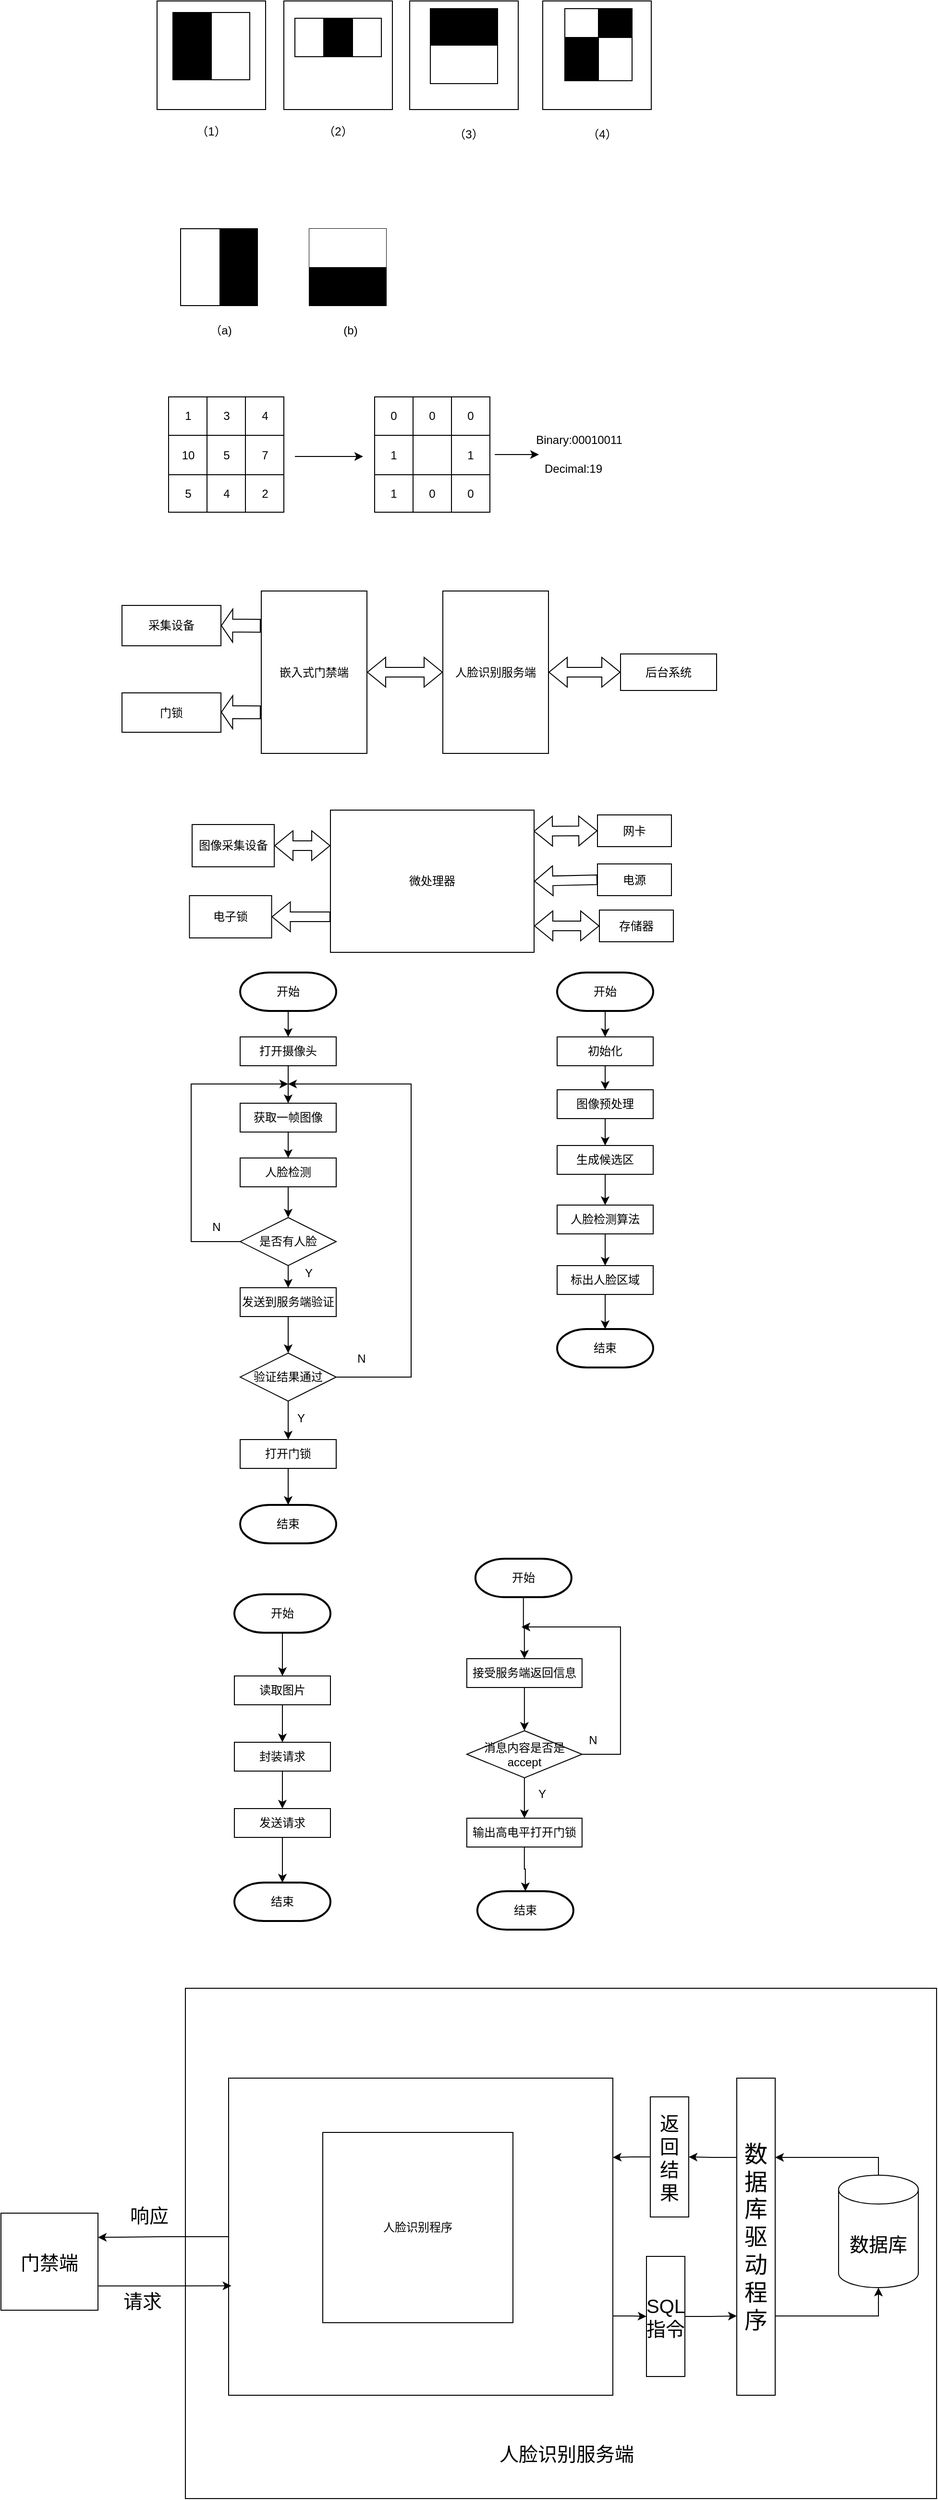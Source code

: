 <mxfile version="18.0.3" type="github">
  <diagram id="mbmgw8_IbOcYM1JjEXLK" name="Page-1">
    <mxGraphModel dx="1688" dy="443" grid="0" gridSize="10" guides="1" tooltips="1" connect="1" arrows="1" fold="1" page="1" pageScale="1" pageWidth="827" pageHeight="1169" math="0" shadow="0">
      <root>
        <mxCell id="0" />
        <mxCell id="1" parent="0" />
        <mxCell id="ckE-VLD8MsQVHEtq1udV-94" value="" style="whiteSpace=wrap;html=1;" vertex="1" parent="1">
          <mxGeometry x="81" y="2099" width="782" height="531" as="geometry" />
        </mxCell>
        <mxCell id="U6Z3fDWPKc3-cZ_HL3Em-23" value="" style="whiteSpace=wrap;html=1;aspect=fixed;fillColor=#FFFFFF;" parent="1" vertex="1">
          <mxGeometry x="314.5" y="31" width="113" height="113" as="geometry" />
        </mxCell>
        <mxCell id="U6Z3fDWPKc3-cZ_HL3Em-22" value="" style="whiteSpace=wrap;html=1;aspect=fixed;fillColor=#FFFFFF;" parent="1" vertex="1">
          <mxGeometry x="183.5" y="31" width="113" height="113" as="geometry" />
        </mxCell>
        <mxCell id="U6Z3fDWPKc3-cZ_HL3Em-21" value="" style="whiteSpace=wrap;html=1;aspect=fixed;fillColor=#FFFFFF;" parent="1" vertex="1">
          <mxGeometry x="51.5" y="31" width="113" height="113" as="geometry" />
        </mxCell>
        <mxCell id="U6Z3fDWPKc3-cZ_HL3Em-5" value="" style="verticalLabelPosition=bottom;verticalAlign=top;html=1;shape=mxgraph.basic.rect;fillColor2=none;strokeWidth=1;size=20;indent=5;" parent="1" vertex="1">
          <mxGeometry x="195" y="49" width="90" height="40" as="geometry" />
        </mxCell>
        <mxCell id="U6Z3fDWPKc3-cZ_HL3Em-6" value="" style="shape=partialRectangle;whiteSpace=wrap;html=1;top=0;bottom=0;fillColor=#000000;" parent="1" vertex="1">
          <mxGeometry x="225" y="49" width="30" height="40" as="geometry" />
        </mxCell>
        <mxCell id="U6Z3fDWPKc3-cZ_HL3Em-7" value="&lt;font style=&quot;vertical-align: inherit;&quot;&gt;&lt;font style=&quot;vertical-align: inherit;&quot;&gt;（1）&lt;/font&gt;&lt;/font&gt;" style="text;html=1;strokeColor=none;fillColor=none;align=center;verticalAlign=middle;whiteSpace=wrap;rounded=0;" parent="1" vertex="1">
          <mxGeometry x="78" y="152" width="60" height="30" as="geometry" />
        </mxCell>
        <mxCell id="U6Z3fDWPKc3-cZ_HL3Em-13" value="&lt;font style=&quot;vertical-align: inherit;&quot;&gt;&lt;font style=&quot;vertical-align: inherit;&quot;&gt;（2）&lt;/font&gt;&lt;/font&gt;" style="text;html=1;strokeColor=none;fillColor=none;align=center;verticalAlign=middle;whiteSpace=wrap;rounded=0;" parent="1" vertex="1">
          <mxGeometry x="210" y="152" width="60" height="30" as="geometry" />
        </mxCell>
        <mxCell id="U6Z3fDWPKc3-cZ_HL3Em-14" value="" style="verticalLabelPosition=bottom;verticalAlign=top;html=1;shape=mxgraph.basic.rect;fillColor2=none;strokeWidth=1;size=20;indent=5;fillColor=#000000;" parent="1" vertex="1">
          <mxGeometry x="68" y="43" width="40" height="70" as="geometry" />
        </mxCell>
        <mxCell id="U6Z3fDWPKc3-cZ_HL3Em-17" value="" style="verticalLabelPosition=bottom;verticalAlign=top;html=1;shape=mxgraph.basic.rect;fillColor2=none;strokeWidth=1;size=20;indent=5;fillColor=#FFFFFF;" parent="1" vertex="1">
          <mxGeometry x="108" y="43" width="40" height="70" as="geometry" />
        </mxCell>
        <mxCell id="U6Z3fDWPKc3-cZ_HL3Em-18" value="&lt;font style=&quot;vertical-align: inherit;&quot;&gt;&lt;font style=&quot;vertical-align: inherit;&quot;&gt;（3）&lt;/font&gt;&lt;/font&gt;" style="text;html=1;strokeColor=none;fillColor=none;align=center;verticalAlign=middle;whiteSpace=wrap;rounded=0;" parent="1" vertex="1">
          <mxGeometry x="346" y="155" width="60" height="30" as="geometry" />
        </mxCell>
        <mxCell id="U6Z3fDWPKc3-cZ_HL3Em-19" value="" style="verticalLabelPosition=bottom;verticalAlign=top;html=1;shape=mxgraph.basic.rect;fillColor2=none;strokeWidth=1;size=20;indent=5;fillColor=#000000;direction=south;" parent="1" vertex="1">
          <mxGeometry x="336" y="39" width="70" height="40" as="geometry" />
        </mxCell>
        <mxCell id="U6Z3fDWPKc3-cZ_HL3Em-20" value="" style="verticalLabelPosition=bottom;verticalAlign=top;html=1;shape=mxgraph.basic.rect;fillColor2=none;strokeWidth=1;size=20;indent=5;fillColor=#FFFFFF;direction=south;" parent="1" vertex="1">
          <mxGeometry x="336" y="77" width="70" height="40" as="geometry" />
        </mxCell>
        <mxCell id="U6Z3fDWPKc3-cZ_HL3Em-24" value="" style="whiteSpace=wrap;html=1;aspect=fixed;fillColor=#FFFFFF;" parent="1" vertex="1">
          <mxGeometry x="453" y="31" width="113" height="113" as="geometry" />
        </mxCell>
        <mxCell id="U6Z3fDWPKc3-cZ_HL3Em-25" value="&lt;font style=&quot;vertical-align: inherit;&quot;&gt;&lt;font style=&quot;vertical-align: inherit;&quot;&gt;（4）&lt;/font&gt;&lt;/font&gt;" style="text;html=1;strokeColor=none;fillColor=none;align=center;verticalAlign=middle;whiteSpace=wrap;rounded=0;" parent="1" vertex="1">
          <mxGeometry x="484.5" y="155" width="60" height="30" as="geometry" />
        </mxCell>
        <mxCell id="U6Z3fDWPKc3-cZ_HL3Em-66" value="" style="shape=table;startSize=0;container=1;collapsible=0;childLayout=tableLayout;fillColor=#FFFFFF;" parent="1" vertex="1">
          <mxGeometry x="476" y="39" width="70" height="75" as="geometry" />
        </mxCell>
        <mxCell id="U6Z3fDWPKc3-cZ_HL3Em-67" value="" style="shape=tableRow;horizontal=0;startSize=0;swimlaneHead=0;swimlaneBody=0;top=0;left=0;bottom=0;right=0;collapsible=0;dropTarget=0;fillColor=none;points=[[0,0.5],[1,0.5]];portConstraint=eastwest;" parent="U6Z3fDWPKc3-cZ_HL3Em-66" vertex="1">
          <mxGeometry width="70" height="30" as="geometry" />
        </mxCell>
        <mxCell id="U6Z3fDWPKc3-cZ_HL3Em-68" value="" style="shape=partialRectangle;html=1;whiteSpace=wrap;connectable=0;overflow=hidden;fillColor=none;top=0;left=0;bottom=0;right=0;pointerEvents=1;" parent="U6Z3fDWPKc3-cZ_HL3Em-67" vertex="1">
          <mxGeometry width="35" height="30" as="geometry">
            <mxRectangle width="35" height="30" as="alternateBounds" />
          </mxGeometry>
        </mxCell>
        <mxCell id="U6Z3fDWPKc3-cZ_HL3Em-69" value="" style="shape=partialRectangle;html=1;whiteSpace=wrap;connectable=0;overflow=hidden;fillColor=#000000;top=0;left=0;bottom=0;right=0;pointerEvents=1;" parent="U6Z3fDWPKc3-cZ_HL3Em-67" vertex="1">
          <mxGeometry x="35" width="35" height="30" as="geometry">
            <mxRectangle width="35" height="30" as="alternateBounds" />
          </mxGeometry>
        </mxCell>
        <mxCell id="U6Z3fDWPKc3-cZ_HL3Em-70" value="" style="shape=tableRow;horizontal=0;startSize=0;swimlaneHead=0;swimlaneBody=0;top=0;left=0;bottom=0;right=0;collapsible=0;dropTarget=0;fillColor=none;points=[[0,0.5],[1,0.5]];portConstraint=eastwest;" parent="U6Z3fDWPKc3-cZ_HL3Em-66" vertex="1">
          <mxGeometry y="30" width="70" height="45" as="geometry" />
        </mxCell>
        <mxCell id="U6Z3fDWPKc3-cZ_HL3Em-71" value="" style="shape=partialRectangle;html=1;whiteSpace=wrap;connectable=0;overflow=hidden;fillColor=#000000;top=0;left=0;bottom=0;right=0;pointerEvents=1;" parent="U6Z3fDWPKc3-cZ_HL3Em-70" vertex="1">
          <mxGeometry width="35" height="45" as="geometry">
            <mxRectangle width="35" height="45" as="alternateBounds" />
          </mxGeometry>
        </mxCell>
        <mxCell id="U6Z3fDWPKc3-cZ_HL3Em-72" value="" style="shape=partialRectangle;html=1;whiteSpace=wrap;connectable=0;overflow=hidden;fillColor=none;top=0;left=0;bottom=0;right=0;pointerEvents=1;" parent="U6Z3fDWPKc3-cZ_HL3Em-70" vertex="1">
          <mxGeometry x="35" width="35" height="45" as="geometry">
            <mxRectangle width="35" height="45" as="alternateBounds" />
          </mxGeometry>
        </mxCell>
        <mxCell id="U6Z3fDWPKc3-cZ_HL3Em-73" value="" style="shape=table;startSize=0;container=1;collapsible=0;childLayout=tableLayout;fillColor=#FFFFFF;" parent="1" vertex="1">
          <mxGeometry x="76" y="268" width="80" height="80" as="geometry" />
        </mxCell>
        <mxCell id="U6Z3fDWPKc3-cZ_HL3Em-74" value="" style="shape=tableRow;horizontal=0;startSize=0;swimlaneHead=0;swimlaneBody=0;top=0;left=0;bottom=0;right=0;collapsible=0;dropTarget=0;fillColor=none;points=[[0,0.5],[1,0.5]];portConstraint=eastwest;" parent="U6Z3fDWPKc3-cZ_HL3Em-73" vertex="1">
          <mxGeometry width="80" height="80" as="geometry" />
        </mxCell>
        <mxCell id="U6Z3fDWPKc3-cZ_HL3Em-75" value="" style="shape=partialRectangle;html=1;whiteSpace=wrap;connectable=0;overflow=hidden;fillColor=none;top=0;left=0;bottom=0;right=0;pointerEvents=1;" parent="U6Z3fDWPKc3-cZ_HL3Em-74" vertex="1">
          <mxGeometry width="41" height="80" as="geometry">
            <mxRectangle width="41" height="80" as="alternateBounds" />
          </mxGeometry>
        </mxCell>
        <mxCell id="U6Z3fDWPKc3-cZ_HL3Em-76" value="" style="shape=partialRectangle;html=1;whiteSpace=wrap;connectable=0;overflow=hidden;fillColor=#000000;top=0;left=0;bottom=0;right=0;pointerEvents=1;" parent="U6Z3fDWPKc3-cZ_HL3Em-74" vertex="1">
          <mxGeometry x="41" width="39" height="80" as="geometry">
            <mxRectangle width="39" height="80" as="alternateBounds" />
          </mxGeometry>
        </mxCell>
        <mxCell id="U6Z3fDWPKc3-cZ_HL3Em-77" value="&lt;font style=&quot;vertical-align: inherit;&quot;&gt;&lt;font style=&quot;vertical-align: inherit;&quot;&gt;（a)&lt;/font&gt;&lt;/font&gt;" style="text;html=1;strokeColor=none;fillColor=none;align=center;verticalAlign=middle;whiteSpace=wrap;rounded=0;" parent="1" vertex="1">
          <mxGeometry x="88" y="359" width="60" height="30" as="geometry" />
        </mxCell>
        <mxCell id="U6Z3fDWPKc3-cZ_HL3Em-83" value="" style="shape=table;startSize=0;container=1;collapsible=0;childLayout=tableLayout;fillColor=#000000;direction=north;" parent="1" vertex="1">
          <mxGeometry x="210" y="268" width="80" height="80" as="geometry" />
        </mxCell>
        <mxCell id="U6Z3fDWPKc3-cZ_HL3Em-84" value="" style="shape=tableRow;horizontal=0;startSize=0;swimlaneHead=0;swimlaneBody=0;top=0;left=0;bottom=0;right=0;collapsible=0;dropTarget=0;fillColor=none;points=[[0,0.5],[1,0.5]];portConstraint=eastwest;" parent="U6Z3fDWPKc3-cZ_HL3Em-83" vertex="1">
          <mxGeometry width="80" height="40" as="geometry" />
        </mxCell>
        <mxCell id="U6Z3fDWPKc3-cZ_HL3Em-85" value="" style="shape=partialRectangle;html=1;whiteSpace=wrap;connectable=0;overflow=hidden;fillColor=#FFFFFF;top=0;left=0;bottom=0;right=0;pointerEvents=1;" parent="U6Z3fDWPKc3-cZ_HL3Em-84" vertex="1">
          <mxGeometry width="80" height="40" as="geometry">
            <mxRectangle width="80" height="40" as="alternateBounds" />
          </mxGeometry>
        </mxCell>
        <mxCell id="U6Z3fDWPKc3-cZ_HL3Em-86" value="" style="shape=tableRow;horizontal=0;startSize=0;swimlaneHead=0;swimlaneBody=0;top=0;left=0;bottom=0;right=0;collapsible=0;dropTarget=0;fillColor=none;points=[[0,0.5],[1,0.5]];portConstraint=eastwest;" parent="U6Z3fDWPKc3-cZ_HL3Em-83" vertex="1">
          <mxGeometry y="40" width="80" height="40" as="geometry" />
        </mxCell>
        <mxCell id="U6Z3fDWPKc3-cZ_HL3Em-87" value="" style="shape=partialRectangle;html=1;whiteSpace=wrap;connectable=0;overflow=hidden;fillColor=none;top=0;left=0;bottom=0;right=0;pointerEvents=1;" parent="U6Z3fDWPKc3-cZ_HL3Em-86" vertex="1">
          <mxGeometry width="80" height="40" as="geometry">
            <mxRectangle width="80" height="40" as="alternateBounds" />
          </mxGeometry>
        </mxCell>
        <mxCell id="U6Z3fDWPKc3-cZ_HL3Em-88" value="(b)" style="text;html=1;strokeColor=none;fillColor=none;align=center;verticalAlign=middle;whiteSpace=wrap;rounded=0;" parent="1" vertex="1">
          <mxGeometry x="223" y="359" width="60" height="30" as="geometry" />
        </mxCell>
        <mxCell id="5VxiAHlTHENGeB927-8I-1" value="" style="shape=table;startSize=0;container=1;collapsible=0;childLayout=tableLayout;aspect=fixed;" parent="1" vertex="1">
          <mxGeometry x="63.5" y="443" width="120" height="120" as="geometry" />
        </mxCell>
        <mxCell id="5VxiAHlTHENGeB927-8I-2" value="" style="shape=tableRow;horizontal=0;startSize=0;swimlaneHead=0;swimlaneBody=0;top=0;left=0;bottom=0;right=0;collapsible=0;dropTarget=0;fillColor=none;points=[[0,0.5],[1,0.5]];portConstraint=eastwest;" parent="5VxiAHlTHENGeB927-8I-1" vertex="1">
          <mxGeometry width="120" height="40" as="geometry" />
        </mxCell>
        <mxCell id="5VxiAHlTHENGeB927-8I-3" value="1" style="shape=partialRectangle;html=1;whiteSpace=wrap;connectable=0;overflow=hidden;fillColor=none;top=0;left=0;bottom=0;right=0;pointerEvents=1;" parent="5VxiAHlTHENGeB927-8I-2" vertex="1">
          <mxGeometry width="40" height="40" as="geometry">
            <mxRectangle width="40" height="40" as="alternateBounds" />
          </mxGeometry>
        </mxCell>
        <mxCell id="5VxiAHlTHENGeB927-8I-4" value="3" style="shape=partialRectangle;html=1;whiteSpace=wrap;connectable=0;overflow=hidden;fillColor=none;top=0;left=0;bottom=0;right=0;pointerEvents=1;" parent="5VxiAHlTHENGeB927-8I-2" vertex="1">
          <mxGeometry x="40" width="40" height="40" as="geometry">
            <mxRectangle width="40" height="40" as="alternateBounds" />
          </mxGeometry>
        </mxCell>
        <mxCell id="5VxiAHlTHENGeB927-8I-5" value="4" style="shape=partialRectangle;html=1;whiteSpace=wrap;connectable=0;overflow=hidden;fillColor=none;top=0;left=0;bottom=0;right=0;pointerEvents=1;" parent="5VxiAHlTHENGeB927-8I-2" vertex="1">
          <mxGeometry x="80" width="40" height="40" as="geometry">
            <mxRectangle width="40" height="40" as="alternateBounds" />
          </mxGeometry>
        </mxCell>
        <mxCell id="5VxiAHlTHENGeB927-8I-6" value="" style="shape=tableRow;horizontal=0;startSize=0;swimlaneHead=0;swimlaneBody=0;top=0;left=0;bottom=0;right=0;collapsible=0;dropTarget=0;fillColor=none;points=[[0,0.5],[1,0.5]];portConstraint=eastwest;" parent="5VxiAHlTHENGeB927-8I-1" vertex="1">
          <mxGeometry y="40" width="120" height="41" as="geometry" />
        </mxCell>
        <mxCell id="5VxiAHlTHENGeB927-8I-7" value="10" style="shape=partialRectangle;html=1;whiteSpace=wrap;connectable=0;overflow=hidden;fillColor=none;top=0;left=0;bottom=0;right=0;pointerEvents=1;" parent="5VxiAHlTHENGeB927-8I-6" vertex="1">
          <mxGeometry width="40" height="41" as="geometry">
            <mxRectangle width="40" height="41" as="alternateBounds" />
          </mxGeometry>
        </mxCell>
        <mxCell id="5VxiAHlTHENGeB927-8I-8" value="5" style="shape=partialRectangle;html=1;whiteSpace=wrap;connectable=0;overflow=hidden;fillColor=none;top=0;left=0;bottom=0;right=0;pointerEvents=1;" parent="5VxiAHlTHENGeB927-8I-6" vertex="1">
          <mxGeometry x="40" width="40" height="41" as="geometry">
            <mxRectangle width="40" height="41" as="alternateBounds" />
          </mxGeometry>
        </mxCell>
        <mxCell id="5VxiAHlTHENGeB927-8I-9" value="7" style="shape=partialRectangle;html=1;whiteSpace=wrap;connectable=0;overflow=hidden;fillColor=none;top=0;left=0;bottom=0;right=0;pointerEvents=1;" parent="5VxiAHlTHENGeB927-8I-6" vertex="1">
          <mxGeometry x="80" width="40" height="41" as="geometry">
            <mxRectangle width="40" height="41" as="alternateBounds" />
          </mxGeometry>
        </mxCell>
        <mxCell id="5VxiAHlTHENGeB927-8I-10" value="" style="shape=tableRow;horizontal=0;startSize=0;swimlaneHead=0;swimlaneBody=0;top=0;left=0;bottom=0;right=0;collapsible=0;dropTarget=0;fillColor=none;points=[[0,0.5],[1,0.5]];portConstraint=eastwest;" parent="5VxiAHlTHENGeB927-8I-1" vertex="1">
          <mxGeometry y="81" width="120" height="39" as="geometry" />
        </mxCell>
        <mxCell id="5VxiAHlTHENGeB927-8I-11" value="5" style="shape=partialRectangle;html=1;whiteSpace=wrap;connectable=0;overflow=hidden;fillColor=none;top=0;left=0;bottom=0;right=0;pointerEvents=1;" parent="5VxiAHlTHENGeB927-8I-10" vertex="1">
          <mxGeometry width="40" height="39" as="geometry">
            <mxRectangle width="40" height="39" as="alternateBounds" />
          </mxGeometry>
        </mxCell>
        <mxCell id="5VxiAHlTHENGeB927-8I-12" value="4" style="shape=partialRectangle;html=1;whiteSpace=wrap;connectable=0;overflow=hidden;fillColor=none;top=0;left=0;bottom=0;right=0;pointerEvents=1;" parent="5VxiAHlTHENGeB927-8I-10" vertex="1">
          <mxGeometry x="40" width="40" height="39" as="geometry">
            <mxRectangle width="40" height="39" as="alternateBounds" />
          </mxGeometry>
        </mxCell>
        <mxCell id="5VxiAHlTHENGeB927-8I-13" value="2" style="shape=partialRectangle;html=1;whiteSpace=wrap;connectable=0;overflow=hidden;fillColor=none;top=0;left=0;bottom=0;right=0;pointerEvents=1;" parent="5VxiAHlTHENGeB927-8I-10" vertex="1">
          <mxGeometry x="80" width="40" height="39" as="geometry">
            <mxRectangle width="40" height="39" as="alternateBounds" />
          </mxGeometry>
        </mxCell>
        <mxCell id="5VxiAHlTHENGeB927-8I-18" value="" style="shape=table;startSize=0;container=1;collapsible=0;childLayout=tableLayout;aspect=fixed;" parent="1" vertex="1">
          <mxGeometry x="278" y="443" width="120" height="120" as="geometry" />
        </mxCell>
        <mxCell id="5VxiAHlTHENGeB927-8I-19" value="" style="shape=tableRow;horizontal=0;startSize=0;swimlaneHead=0;swimlaneBody=0;top=0;left=0;bottom=0;right=0;collapsible=0;dropTarget=0;fillColor=none;points=[[0,0.5],[1,0.5]];portConstraint=eastwest;" parent="5VxiAHlTHENGeB927-8I-18" vertex="1">
          <mxGeometry width="120" height="40" as="geometry" />
        </mxCell>
        <mxCell id="5VxiAHlTHENGeB927-8I-20" value="0" style="shape=partialRectangle;html=1;whiteSpace=wrap;connectable=0;overflow=hidden;fillColor=none;top=0;left=0;bottom=0;right=0;pointerEvents=1;" parent="5VxiAHlTHENGeB927-8I-19" vertex="1">
          <mxGeometry width="40" height="40" as="geometry">
            <mxRectangle width="40" height="40" as="alternateBounds" />
          </mxGeometry>
        </mxCell>
        <mxCell id="5VxiAHlTHENGeB927-8I-21" value="0" style="shape=partialRectangle;html=1;whiteSpace=wrap;connectable=0;overflow=hidden;fillColor=none;top=0;left=0;bottom=0;right=0;pointerEvents=1;" parent="5VxiAHlTHENGeB927-8I-19" vertex="1">
          <mxGeometry x="40" width="40" height="40" as="geometry">
            <mxRectangle width="40" height="40" as="alternateBounds" />
          </mxGeometry>
        </mxCell>
        <mxCell id="5VxiAHlTHENGeB927-8I-22" value="0" style="shape=partialRectangle;html=1;whiteSpace=wrap;connectable=0;overflow=hidden;fillColor=none;top=0;left=0;bottom=0;right=0;pointerEvents=1;" parent="5VxiAHlTHENGeB927-8I-19" vertex="1">
          <mxGeometry x="80" width="40" height="40" as="geometry">
            <mxRectangle width="40" height="40" as="alternateBounds" />
          </mxGeometry>
        </mxCell>
        <mxCell id="5VxiAHlTHENGeB927-8I-23" value="" style="shape=tableRow;horizontal=0;startSize=0;swimlaneHead=0;swimlaneBody=0;top=0;left=0;bottom=0;right=0;collapsible=0;dropTarget=0;fillColor=none;points=[[0,0.5],[1,0.5]];portConstraint=eastwest;" parent="5VxiAHlTHENGeB927-8I-18" vertex="1">
          <mxGeometry y="40" width="120" height="41" as="geometry" />
        </mxCell>
        <mxCell id="5VxiAHlTHENGeB927-8I-24" value="1" style="shape=partialRectangle;html=1;whiteSpace=wrap;connectable=0;overflow=hidden;fillColor=none;top=0;left=0;bottom=0;right=0;pointerEvents=1;" parent="5VxiAHlTHENGeB927-8I-23" vertex="1">
          <mxGeometry width="40" height="41" as="geometry">
            <mxRectangle width="40" height="41" as="alternateBounds" />
          </mxGeometry>
        </mxCell>
        <mxCell id="5VxiAHlTHENGeB927-8I-25" value="" style="shape=partialRectangle;html=1;whiteSpace=wrap;connectable=0;overflow=hidden;fillColor=none;top=0;left=0;bottom=0;right=0;pointerEvents=1;" parent="5VxiAHlTHENGeB927-8I-23" vertex="1">
          <mxGeometry x="40" width="40" height="41" as="geometry">
            <mxRectangle width="40" height="41" as="alternateBounds" />
          </mxGeometry>
        </mxCell>
        <mxCell id="5VxiAHlTHENGeB927-8I-26" value="1" style="shape=partialRectangle;html=1;whiteSpace=wrap;connectable=0;overflow=hidden;fillColor=none;top=0;left=0;bottom=0;right=0;pointerEvents=1;" parent="5VxiAHlTHENGeB927-8I-23" vertex="1">
          <mxGeometry x="80" width="40" height="41" as="geometry">
            <mxRectangle width="40" height="41" as="alternateBounds" />
          </mxGeometry>
        </mxCell>
        <mxCell id="5VxiAHlTHENGeB927-8I-27" value="" style="shape=tableRow;horizontal=0;startSize=0;swimlaneHead=0;swimlaneBody=0;top=0;left=0;bottom=0;right=0;collapsible=0;dropTarget=0;fillColor=none;points=[[0,0.5],[1,0.5]];portConstraint=eastwest;" parent="5VxiAHlTHENGeB927-8I-18" vertex="1">
          <mxGeometry y="81" width="120" height="39" as="geometry" />
        </mxCell>
        <mxCell id="5VxiAHlTHENGeB927-8I-28" value="1" style="shape=partialRectangle;html=1;whiteSpace=wrap;connectable=0;overflow=hidden;fillColor=none;top=0;left=0;bottom=0;right=0;pointerEvents=1;" parent="5VxiAHlTHENGeB927-8I-27" vertex="1">
          <mxGeometry width="40" height="39" as="geometry">
            <mxRectangle width="40" height="39" as="alternateBounds" />
          </mxGeometry>
        </mxCell>
        <mxCell id="5VxiAHlTHENGeB927-8I-29" value="0" style="shape=partialRectangle;html=1;whiteSpace=wrap;connectable=0;overflow=hidden;fillColor=none;top=0;left=0;bottom=0;right=0;pointerEvents=1;" parent="5VxiAHlTHENGeB927-8I-27" vertex="1">
          <mxGeometry x="40" width="40" height="39" as="geometry">
            <mxRectangle width="40" height="39" as="alternateBounds" />
          </mxGeometry>
        </mxCell>
        <mxCell id="5VxiAHlTHENGeB927-8I-30" value="0" style="shape=partialRectangle;html=1;whiteSpace=wrap;connectable=0;overflow=hidden;fillColor=none;top=0;left=0;bottom=0;right=0;pointerEvents=1;" parent="5VxiAHlTHENGeB927-8I-27" vertex="1">
          <mxGeometry x="80" width="40" height="39" as="geometry">
            <mxRectangle width="40" height="39" as="alternateBounds" />
          </mxGeometry>
        </mxCell>
        <mxCell id="5VxiAHlTHENGeB927-8I-32" value="" style="endArrow=classic;html=1;rounded=0;" parent="1" edge="1">
          <mxGeometry width="50" height="50" relative="1" as="geometry">
            <mxPoint x="195" y="505" as="sourcePoint" />
            <mxPoint x="266" y="505" as="targetPoint" />
          </mxGeometry>
        </mxCell>
        <mxCell id="5VxiAHlTHENGeB927-8I-36" value="Binary:00010011" style="text;html=1;strokeColor=none;fillColor=none;align=center;verticalAlign=middle;whiteSpace=wrap;rounded=0;" parent="1" vertex="1">
          <mxGeometry x="461" y="473" width="60" height="30" as="geometry" />
        </mxCell>
        <mxCell id="5VxiAHlTHENGeB927-8I-37" value="Decimal:19" style="text;html=1;strokeColor=none;fillColor=none;align=center;verticalAlign=middle;whiteSpace=wrap;rounded=0;" parent="1" vertex="1">
          <mxGeometry x="455" y="503" width="60" height="30" as="geometry" />
        </mxCell>
        <mxCell id="5VxiAHlTHENGeB927-8I-39" value="" style="endArrow=classic;html=1;rounded=0;" parent="1" edge="1">
          <mxGeometry width="50" height="50" relative="1" as="geometry">
            <mxPoint x="403" y="503" as="sourcePoint" />
            <mxPoint x="449" y="503" as="targetPoint" />
          </mxGeometry>
        </mxCell>
        <mxCell id="ckE-VLD8MsQVHEtq1udV-2" value="嵌入式门禁端" style="rounded=0;whiteSpace=wrap;html=1;" vertex="1" parent="1">
          <mxGeometry x="160" y="645" width="110" height="169" as="geometry" />
        </mxCell>
        <mxCell id="ckE-VLD8MsQVHEtq1udV-3" value="人脸识别服务端" style="rounded=0;whiteSpace=wrap;html=1;" vertex="1" parent="1">
          <mxGeometry x="349" y="645" width="110" height="169" as="geometry" />
        </mxCell>
        <mxCell id="ckE-VLD8MsQVHEtq1udV-4" value="" style="shape=flexArrow;endArrow=classic;startArrow=classic;html=1;rounded=0;exitX=1;exitY=0.5;exitDx=0;exitDy=0;entryX=0;entryY=0.5;entryDx=0;entryDy=0;" edge="1" parent="1" source="ckE-VLD8MsQVHEtq1udV-2" target="ckE-VLD8MsQVHEtq1udV-3">
          <mxGeometry width="100" height="100" relative="1" as="geometry">
            <mxPoint x="287" y="782" as="sourcePoint" />
            <mxPoint x="387" y="682" as="targetPoint" />
          </mxGeometry>
        </mxCell>
        <mxCell id="ckE-VLD8MsQVHEtq1udV-5" value="采集设备" style="rounded=0;whiteSpace=wrap;html=1;" vertex="1" parent="1">
          <mxGeometry x="15" y="660" width="103" height="42" as="geometry" />
        </mxCell>
        <mxCell id="ckE-VLD8MsQVHEtq1udV-6" value="门锁" style="rounded=0;whiteSpace=wrap;html=1;" vertex="1" parent="1">
          <mxGeometry x="15" y="751" width="103" height="41" as="geometry" />
        </mxCell>
        <mxCell id="ckE-VLD8MsQVHEtq1udV-7" value="" style="shape=flexArrow;endArrow=classic;html=1;rounded=0;entryX=1;entryY=0.5;entryDx=0;entryDy=0;width=13.333;endSize=3.575;exitX=-0.005;exitY=0.214;exitDx=0;exitDy=0;exitPerimeter=0;" edge="1" parent="1" source="ckE-VLD8MsQVHEtq1udV-2" target="ckE-VLD8MsQVHEtq1udV-5">
          <mxGeometry width="50" height="50" relative="1" as="geometry">
            <mxPoint x="136" y="688" as="sourcePoint" />
            <mxPoint x="186" y="638" as="targetPoint" />
          </mxGeometry>
        </mxCell>
        <mxCell id="ckE-VLD8MsQVHEtq1udV-11" value="" style="shape=flexArrow;endArrow=classic;html=1;rounded=0;entryX=1;entryY=0.5;entryDx=0;entryDy=0;width=13.333;endSize=3.575;exitX=-0.005;exitY=0.214;exitDx=0;exitDy=0;exitPerimeter=0;" edge="1" parent="1">
          <mxGeometry width="50" height="50" relative="1" as="geometry">
            <mxPoint x="159.45" y="771.246" as="sourcePoint" />
            <mxPoint x="118.0" y="771.08" as="targetPoint" />
          </mxGeometry>
        </mxCell>
        <mxCell id="ckE-VLD8MsQVHEtq1udV-12" value="后台系统" style="rounded=0;whiteSpace=wrap;html=1;" vertex="1" parent="1">
          <mxGeometry x="534" y="710.5" width="100" height="38" as="geometry" />
        </mxCell>
        <mxCell id="ckE-VLD8MsQVHEtq1udV-13" value="" style="shape=flexArrow;endArrow=classic;startArrow=classic;html=1;rounded=0;exitX=1;exitY=0.5;exitDx=0;exitDy=0;entryX=0;entryY=0.5;entryDx=0;entryDy=0;" edge="1" parent="1" source="ckE-VLD8MsQVHEtq1udV-3" target="ckE-VLD8MsQVHEtq1udV-12">
          <mxGeometry width="100" height="100" relative="1" as="geometry">
            <mxPoint x="555" y="893" as="sourcePoint" />
            <mxPoint x="655" y="793" as="targetPoint" />
          </mxGeometry>
        </mxCell>
        <mxCell id="ckE-VLD8MsQVHEtq1udV-14" value="微处理器" style="rounded=0;whiteSpace=wrap;html=1;" vertex="1" parent="1">
          <mxGeometry x="232" y="873" width="212" height="148" as="geometry" />
        </mxCell>
        <mxCell id="ckE-VLD8MsQVHEtq1udV-15" value="图像采集设备" style="rounded=0;whiteSpace=wrap;html=1;" vertex="1" parent="1">
          <mxGeometry x="88" y="888" width="85.5" height="44" as="geometry" />
        </mxCell>
        <mxCell id="ckE-VLD8MsQVHEtq1udV-16" value="电子锁" style="rounded=0;whiteSpace=wrap;html=1;" vertex="1" parent="1">
          <mxGeometry x="85.25" y="962" width="85.5" height="44" as="geometry" />
        </mxCell>
        <mxCell id="ckE-VLD8MsQVHEtq1udV-17" value="网卡" style="rounded=0;whiteSpace=wrap;html=1;" vertex="1" parent="1">
          <mxGeometry x="510" y="878" width="77" height="33" as="geometry" />
        </mxCell>
        <mxCell id="ckE-VLD8MsQVHEtq1udV-18" value="电源" style="rounded=0;whiteSpace=wrap;html=1;" vertex="1" parent="1">
          <mxGeometry x="510" y="929" width="77" height="33" as="geometry" />
        </mxCell>
        <mxCell id="ckE-VLD8MsQVHEtq1udV-19" value="存储器" style="rounded=0;whiteSpace=wrap;html=1;" vertex="1" parent="1">
          <mxGeometry x="512" y="977" width="77" height="33" as="geometry" />
        </mxCell>
        <mxCell id="ckE-VLD8MsQVHEtq1udV-21" value="" style="shape=flexArrow;endArrow=classic;html=1;rounded=0;entryX=1;entryY=0.5;entryDx=0;entryDy=0;exitX=0;exitY=0.75;exitDx=0;exitDy=0;" edge="1" parent="1" source="ckE-VLD8MsQVHEtq1udV-14" target="ckE-VLD8MsQVHEtq1udV-16">
          <mxGeometry width="50" height="50" relative="1" as="geometry">
            <mxPoint x="257" y="1132" as="sourcePoint" />
            <mxPoint x="307" y="1082" as="targetPoint" />
          </mxGeometry>
        </mxCell>
        <mxCell id="ckE-VLD8MsQVHEtq1udV-22" value="" style="shape=flexArrow;endArrow=classic;startArrow=classic;html=1;rounded=0;exitX=1;exitY=0.5;exitDx=0;exitDy=0;entryX=0;entryY=0.25;entryDx=0;entryDy=0;" edge="1" parent="1" source="ckE-VLD8MsQVHEtq1udV-15" target="ckE-VLD8MsQVHEtq1udV-14">
          <mxGeometry width="100" height="100" relative="1" as="geometry">
            <mxPoint x="217" y="1149" as="sourcePoint" />
            <mxPoint x="317" y="1049" as="targetPoint" />
          </mxGeometry>
        </mxCell>
        <mxCell id="ckE-VLD8MsQVHEtq1udV-23" value="" style="shape=flexArrow;endArrow=classic;startArrow=classic;html=1;rounded=0;exitX=0.998;exitY=0.149;exitDx=0;exitDy=0;exitPerimeter=0;entryX=0;entryY=0.5;entryDx=0;entryDy=0;" edge="1" parent="1" source="ckE-VLD8MsQVHEtq1udV-14" target="ckE-VLD8MsQVHEtq1udV-17">
          <mxGeometry width="100" height="100" relative="1" as="geometry">
            <mxPoint x="595" y="946" as="sourcePoint" />
            <mxPoint x="695" y="846" as="targetPoint" />
          </mxGeometry>
        </mxCell>
        <mxCell id="ckE-VLD8MsQVHEtq1udV-24" value="" style="shape=flexArrow;endArrow=classic;html=1;rounded=0;entryX=1;entryY=0.5;entryDx=0;entryDy=0;exitX=0;exitY=0.5;exitDx=0;exitDy=0;" edge="1" parent="1" source="ckE-VLD8MsQVHEtq1udV-18" target="ckE-VLD8MsQVHEtq1udV-14">
          <mxGeometry width="50" height="50" relative="1" as="geometry">
            <mxPoint x="459" y="1114" as="sourcePoint" />
            <mxPoint x="509" y="1064" as="targetPoint" />
          </mxGeometry>
        </mxCell>
        <mxCell id="ckE-VLD8MsQVHEtq1udV-25" value="" style="shape=flexArrow;endArrow=classic;startArrow=classic;html=1;rounded=0;exitX=1;exitY=0.814;exitDx=0;exitDy=0;exitPerimeter=0;entryX=0;entryY=0.5;entryDx=0;entryDy=0;" edge="1" parent="1" source="ckE-VLD8MsQVHEtq1udV-14" target="ckE-VLD8MsQVHEtq1udV-19">
          <mxGeometry width="100" height="100" relative="1" as="geometry">
            <mxPoint x="447" y="1181" as="sourcePoint" />
            <mxPoint x="547" y="1081" as="targetPoint" />
          </mxGeometry>
        </mxCell>
        <mxCell id="ckE-VLD8MsQVHEtq1udV-36" style="edgeStyle=orthogonalEdgeStyle;rounded=0;orthogonalLoop=1;jettySize=auto;html=1;entryX=0.5;entryY=0;entryDx=0;entryDy=0;" edge="1" parent="1" source="ckE-VLD8MsQVHEtq1udV-27" target="ckE-VLD8MsQVHEtq1udV-28">
          <mxGeometry relative="1" as="geometry" />
        </mxCell>
        <mxCell id="ckE-VLD8MsQVHEtq1udV-27" value="打开摄像头" style="rounded=0;whiteSpace=wrap;html=1;" vertex="1" parent="1">
          <mxGeometry x="138" y="1109" width="100" height="30" as="geometry" />
        </mxCell>
        <mxCell id="ckE-VLD8MsQVHEtq1udV-37" style="edgeStyle=orthogonalEdgeStyle;rounded=0;orthogonalLoop=1;jettySize=auto;html=1;entryX=0.5;entryY=0;entryDx=0;entryDy=0;" edge="1" parent="1" source="ckE-VLD8MsQVHEtq1udV-28" target="ckE-VLD8MsQVHEtq1udV-29">
          <mxGeometry relative="1" as="geometry" />
        </mxCell>
        <mxCell id="ckE-VLD8MsQVHEtq1udV-28" value="获取一帧图像" style="rounded=0;whiteSpace=wrap;html=1;" vertex="1" parent="1">
          <mxGeometry x="138" y="1178" width="100" height="30" as="geometry" />
        </mxCell>
        <mxCell id="ckE-VLD8MsQVHEtq1udV-38" style="edgeStyle=orthogonalEdgeStyle;rounded=0;orthogonalLoop=1;jettySize=auto;html=1;entryX=0.5;entryY=0;entryDx=0;entryDy=0;" edge="1" parent="1" source="ckE-VLD8MsQVHEtq1udV-29" target="ckE-VLD8MsQVHEtq1udV-30">
          <mxGeometry relative="1" as="geometry" />
        </mxCell>
        <mxCell id="ckE-VLD8MsQVHEtq1udV-29" value="人脸检测" style="rounded=0;whiteSpace=wrap;html=1;" vertex="1" parent="1">
          <mxGeometry x="138" y="1235" width="100" height="30" as="geometry" />
        </mxCell>
        <mxCell id="ckE-VLD8MsQVHEtq1udV-39" style="edgeStyle=orthogonalEdgeStyle;rounded=0;orthogonalLoop=1;jettySize=auto;html=1;entryX=0.5;entryY=0;entryDx=0;entryDy=0;" edge="1" parent="1" source="ckE-VLD8MsQVHEtq1udV-30" target="ckE-VLD8MsQVHEtq1udV-31">
          <mxGeometry relative="1" as="geometry" />
        </mxCell>
        <mxCell id="ckE-VLD8MsQVHEtq1udV-43" style="edgeStyle=orthogonalEdgeStyle;rounded=0;orthogonalLoop=1;jettySize=auto;html=1;" edge="1" parent="1" source="ckE-VLD8MsQVHEtq1udV-30">
          <mxGeometry relative="1" as="geometry">
            <mxPoint x="188" y="1158" as="targetPoint" />
            <Array as="points">
              <mxPoint x="87" y="1322" />
              <mxPoint x="87" y="1158" />
            </Array>
          </mxGeometry>
        </mxCell>
        <mxCell id="ckE-VLD8MsQVHEtq1udV-30" value="是否有人脸" style="rhombus;whiteSpace=wrap;html=1;" vertex="1" parent="1">
          <mxGeometry x="138" y="1297" width="100" height="50" as="geometry" />
        </mxCell>
        <mxCell id="ckE-VLD8MsQVHEtq1udV-40" style="edgeStyle=orthogonalEdgeStyle;rounded=0;orthogonalLoop=1;jettySize=auto;html=1;entryX=0.5;entryY=0;entryDx=0;entryDy=0;" edge="1" parent="1" source="ckE-VLD8MsQVHEtq1udV-31" target="ckE-VLD8MsQVHEtq1udV-32">
          <mxGeometry relative="1" as="geometry" />
        </mxCell>
        <mxCell id="ckE-VLD8MsQVHEtq1udV-31" value="发送到服务端验证" style="rounded=0;whiteSpace=wrap;html=1;" vertex="1" parent="1">
          <mxGeometry x="138" y="1370" width="100" height="30" as="geometry" />
        </mxCell>
        <mxCell id="ckE-VLD8MsQVHEtq1udV-41" style="edgeStyle=orthogonalEdgeStyle;rounded=0;orthogonalLoop=1;jettySize=auto;html=1;entryX=0.5;entryY=0;entryDx=0;entryDy=0;" edge="1" parent="1" source="ckE-VLD8MsQVHEtq1udV-32" target="ckE-VLD8MsQVHEtq1udV-33">
          <mxGeometry relative="1" as="geometry" />
        </mxCell>
        <mxCell id="ckE-VLD8MsQVHEtq1udV-44" style="edgeStyle=orthogonalEdgeStyle;rounded=0;orthogonalLoop=1;jettySize=auto;html=1;" edge="1" parent="1" source="ckE-VLD8MsQVHEtq1udV-32">
          <mxGeometry relative="1" as="geometry">
            <mxPoint x="188" y="1158" as="targetPoint" />
            <Array as="points">
              <mxPoint x="316" y="1463" />
              <mxPoint x="316" y="1158" />
            </Array>
          </mxGeometry>
        </mxCell>
        <mxCell id="ckE-VLD8MsQVHEtq1udV-32" value="验证结果通过" style="rhombus;whiteSpace=wrap;html=1;" vertex="1" parent="1">
          <mxGeometry x="138" y="1438" width="100" height="50" as="geometry" />
        </mxCell>
        <mxCell id="ckE-VLD8MsQVHEtq1udV-42" style="edgeStyle=orthogonalEdgeStyle;rounded=0;orthogonalLoop=1;jettySize=auto;html=1;entryX=0.5;entryY=0;entryDx=0;entryDy=0;entryPerimeter=0;" edge="1" parent="1" source="ckE-VLD8MsQVHEtq1udV-33" target="ckE-VLD8MsQVHEtq1udV-58">
          <mxGeometry relative="1" as="geometry">
            <mxPoint x="188.0" y="1598" as="targetPoint" />
          </mxGeometry>
        </mxCell>
        <mxCell id="ckE-VLD8MsQVHEtq1udV-33" value="打开门锁" style="rounded=0;whiteSpace=wrap;html=1;" vertex="1" parent="1">
          <mxGeometry x="138" y="1528" width="100" height="30" as="geometry" />
        </mxCell>
        <mxCell id="ckE-VLD8MsQVHEtq1udV-45" value="Y" style="text;html=1;align=center;verticalAlign=middle;resizable=0;points=[];autosize=1;strokeColor=none;fillColor=none;" vertex="1" parent="1">
          <mxGeometry x="200" y="1346" width="18" height="18" as="geometry" />
        </mxCell>
        <mxCell id="ckE-VLD8MsQVHEtq1udV-46" value="N" style="text;html=1;align=center;verticalAlign=middle;resizable=0;points=[];autosize=1;strokeColor=none;fillColor=none;" vertex="1" parent="1">
          <mxGeometry x="103" y="1298" width="19" height="18" as="geometry" />
        </mxCell>
        <mxCell id="ckE-VLD8MsQVHEtq1udV-47" value="Y" style="text;html=1;align=center;verticalAlign=middle;resizable=0;points=[];autosize=1;strokeColor=none;fillColor=none;" vertex="1" parent="1">
          <mxGeometry x="192" y="1497" width="18" height="18" as="geometry" />
        </mxCell>
        <mxCell id="ckE-VLD8MsQVHEtq1udV-48" value="N" style="text;html=1;align=center;verticalAlign=middle;resizable=0;points=[];autosize=1;strokeColor=none;fillColor=none;" vertex="1" parent="1">
          <mxGeometry x="254" y="1435" width="19" height="18" as="geometry" />
        </mxCell>
        <mxCell id="ckE-VLD8MsQVHEtq1udV-61" style="edgeStyle=orthogonalEdgeStyle;rounded=0;orthogonalLoop=1;jettySize=auto;html=1;entryX=0.5;entryY=0;entryDx=0;entryDy=0;" edge="1" parent="1" source="ckE-VLD8MsQVHEtq1udV-50" target="ckE-VLD8MsQVHEtq1udV-51">
          <mxGeometry relative="1" as="geometry" />
        </mxCell>
        <mxCell id="ckE-VLD8MsQVHEtq1udV-50" value="初始化" style="rounded=0;whiteSpace=wrap;html=1;" vertex="1" parent="1">
          <mxGeometry x="468" y="1109" width="100" height="30" as="geometry" />
        </mxCell>
        <mxCell id="ckE-VLD8MsQVHEtq1udV-62" style="edgeStyle=orthogonalEdgeStyle;rounded=0;orthogonalLoop=1;jettySize=auto;html=1;entryX=0.5;entryY=0;entryDx=0;entryDy=0;" edge="1" parent="1" source="ckE-VLD8MsQVHEtq1udV-51" target="ckE-VLD8MsQVHEtq1udV-52">
          <mxGeometry relative="1" as="geometry" />
        </mxCell>
        <mxCell id="ckE-VLD8MsQVHEtq1udV-51" value="图像预处理" style="rounded=0;whiteSpace=wrap;html=1;" vertex="1" parent="1">
          <mxGeometry x="468" y="1164" width="100" height="30" as="geometry" />
        </mxCell>
        <mxCell id="ckE-VLD8MsQVHEtq1udV-63" style="edgeStyle=orthogonalEdgeStyle;rounded=0;orthogonalLoop=1;jettySize=auto;html=1;entryX=0.5;entryY=0;entryDx=0;entryDy=0;" edge="1" parent="1" source="ckE-VLD8MsQVHEtq1udV-52" target="ckE-VLD8MsQVHEtq1udV-53">
          <mxGeometry relative="1" as="geometry" />
        </mxCell>
        <mxCell id="ckE-VLD8MsQVHEtq1udV-52" value="生成候选区" style="rounded=0;whiteSpace=wrap;html=1;" vertex="1" parent="1">
          <mxGeometry x="468" y="1222" width="100" height="30" as="geometry" />
        </mxCell>
        <mxCell id="ckE-VLD8MsQVHEtq1udV-64" style="edgeStyle=orthogonalEdgeStyle;rounded=0;orthogonalLoop=1;jettySize=auto;html=1;entryX=0.5;entryY=0;entryDx=0;entryDy=0;" edge="1" parent="1" source="ckE-VLD8MsQVHEtq1udV-53" target="ckE-VLD8MsQVHEtq1udV-54">
          <mxGeometry relative="1" as="geometry" />
        </mxCell>
        <mxCell id="ckE-VLD8MsQVHEtq1udV-53" value="人脸检测算法" style="rounded=0;whiteSpace=wrap;html=1;" vertex="1" parent="1">
          <mxGeometry x="468" y="1284" width="100" height="30" as="geometry" />
        </mxCell>
        <mxCell id="ckE-VLD8MsQVHEtq1udV-65" style="edgeStyle=orthogonalEdgeStyle;rounded=0;orthogonalLoop=1;jettySize=auto;html=1;entryX=0.5;entryY=0;entryDx=0;entryDy=0;entryPerimeter=0;" edge="1" parent="1" source="ckE-VLD8MsQVHEtq1udV-54" target="ckE-VLD8MsQVHEtq1udV-55">
          <mxGeometry relative="1" as="geometry" />
        </mxCell>
        <mxCell id="ckE-VLD8MsQVHEtq1udV-54" value="标出人脸区域" style="rounded=0;whiteSpace=wrap;html=1;" vertex="1" parent="1">
          <mxGeometry x="468" y="1347" width="100" height="30" as="geometry" />
        </mxCell>
        <mxCell id="ckE-VLD8MsQVHEtq1udV-55" value="结束" style="strokeWidth=2;html=1;shape=mxgraph.flowchart.terminator;whiteSpace=wrap;" vertex="1" parent="1">
          <mxGeometry x="468" y="1413" width="100" height="40" as="geometry" />
        </mxCell>
        <mxCell id="ckE-VLD8MsQVHEtq1udV-57" style="edgeStyle=orthogonalEdgeStyle;rounded=0;orthogonalLoop=1;jettySize=auto;html=1;entryX=0.5;entryY=0;entryDx=0;entryDy=0;" edge="1" parent="1" source="ckE-VLD8MsQVHEtq1udV-56" target="ckE-VLD8MsQVHEtq1udV-27">
          <mxGeometry relative="1" as="geometry" />
        </mxCell>
        <mxCell id="ckE-VLD8MsQVHEtq1udV-56" value="开始" style="strokeWidth=2;html=1;shape=mxgraph.flowchart.terminator;whiteSpace=wrap;" vertex="1" parent="1">
          <mxGeometry x="138" y="1042" width="100" height="40" as="geometry" />
        </mxCell>
        <mxCell id="ckE-VLD8MsQVHEtq1udV-58" value="结束" style="strokeWidth=2;html=1;shape=mxgraph.flowchart.terminator;whiteSpace=wrap;" vertex="1" parent="1">
          <mxGeometry x="138" y="1596" width="100" height="40" as="geometry" />
        </mxCell>
        <mxCell id="ckE-VLD8MsQVHEtq1udV-60" style="edgeStyle=orthogonalEdgeStyle;rounded=0;orthogonalLoop=1;jettySize=auto;html=1;entryX=0.5;entryY=0;entryDx=0;entryDy=0;" edge="1" parent="1" source="ckE-VLD8MsQVHEtq1udV-59" target="ckE-VLD8MsQVHEtq1udV-50">
          <mxGeometry relative="1" as="geometry" />
        </mxCell>
        <mxCell id="ckE-VLD8MsQVHEtq1udV-59" value="开始" style="strokeWidth=2;html=1;shape=mxgraph.flowchart.terminator;whiteSpace=wrap;" vertex="1" parent="1">
          <mxGeometry x="468" y="1042" width="100" height="40" as="geometry" />
        </mxCell>
        <mxCell id="ckE-VLD8MsQVHEtq1udV-68" style="edgeStyle=orthogonalEdgeStyle;rounded=0;orthogonalLoop=1;jettySize=auto;html=1;entryX=0.5;entryY=0;entryDx=0;entryDy=0;" edge="1" parent="1" source="ckE-VLD8MsQVHEtq1udV-66" target="ckE-VLD8MsQVHEtq1udV-67">
          <mxGeometry relative="1" as="geometry" />
        </mxCell>
        <mxCell id="ckE-VLD8MsQVHEtq1udV-66" value="开始" style="strokeWidth=2;html=1;shape=mxgraph.flowchart.terminator;whiteSpace=wrap;" vertex="1" parent="1">
          <mxGeometry x="132" y="1689" width="100" height="40" as="geometry" />
        </mxCell>
        <mxCell id="ckE-VLD8MsQVHEtq1udV-72" style="edgeStyle=orthogonalEdgeStyle;rounded=0;orthogonalLoop=1;jettySize=auto;html=1;entryX=0.5;entryY=0;entryDx=0;entryDy=0;" edge="1" parent="1" source="ckE-VLD8MsQVHEtq1udV-67" target="ckE-VLD8MsQVHEtq1udV-69">
          <mxGeometry relative="1" as="geometry" />
        </mxCell>
        <mxCell id="ckE-VLD8MsQVHEtq1udV-67" value="读取图片" style="rounded=0;whiteSpace=wrap;html=1;" vertex="1" parent="1">
          <mxGeometry x="132" y="1774.0" width="100" height="30" as="geometry" />
        </mxCell>
        <mxCell id="ckE-VLD8MsQVHEtq1udV-73" style="edgeStyle=orthogonalEdgeStyle;rounded=0;orthogonalLoop=1;jettySize=auto;html=1;entryX=0.5;entryY=0;entryDx=0;entryDy=0;" edge="1" parent="1" source="ckE-VLD8MsQVHEtq1udV-69" target="ckE-VLD8MsQVHEtq1udV-70">
          <mxGeometry relative="1" as="geometry" />
        </mxCell>
        <mxCell id="ckE-VLD8MsQVHEtq1udV-69" value="封装请求" style="rounded=0;whiteSpace=wrap;html=1;" vertex="1" parent="1">
          <mxGeometry x="132" y="1843.0" width="100" height="30" as="geometry" />
        </mxCell>
        <mxCell id="ckE-VLD8MsQVHEtq1udV-74" style="edgeStyle=orthogonalEdgeStyle;rounded=0;orthogonalLoop=1;jettySize=auto;html=1;entryX=0.5;entryY=0;entryDx=0;entryDy=0;entryPerimeter=0;" edge="1" parent="1" source="ckE-VLD8MsQVHEtq1udV-70" target="ckE-VLD8MsQVHEtq1udV-71">
          <mxGeometry relative="1" as="geometry" />
        </mxCell>
        <mxCell id="ckE-VLD8MsQVHEtq1udV-70" value="发送请求" style="rounded=0;whiteSpace=wrap;html=1;" vertex="1" parent="1">
          <mxGeometry x="132" y="1912.0" width="100" height="30" as="geometry" />
        </mxCell>
        <mxCell id="ckE-VLD8MsQVHEtq1udV-71" value="结束" style="strokeWidth=2;html=1;shape=mxgraph.flowchart.terminator;whiteSpace=wrap;" vertex="1" parent="1">
          <mxGeometry x="132" y="1989" width="100" height="40" as="geometry" />
        </mxCell>
        <mxCell id="ckE-VLD8MsQVHEtq1udV-81" style="edgeStyle=orthogonalEdgeStyle;rounded=0;orthogonalLoop=1;jettySize=auto;html=1;entryX=0.5;entryY=0;entryDx=0;entryDy=0;" edge="1" parent="1" source="ckE-VLD8MsQVHEtq1udV-75" target="ckE-VLD8MsQVHEtq1udV-76">
          <mxGeometry relative="1" as="geometry" />
        </mxCell>
        <mxCell id="ckE-VLD8MsQVHEtq1udV-75" value="开始" style="strokeWidth=2;html=1;shape=mxgraph.flowchart.terminator;whiteSpace=wrap;" vertex="1" parent="1">
          <mxGeometry x="382.94" y="1652" width="100" height="40" as="geometry" />
        </mxCell>
        <mxCell id="ckE-VLD8MsQVHEtq1udV-82" style="edgeStyle=orthogonalEdgeStyle;rounded=0;orthogonalLoop=1;jettySize=auto;html=1;entryX=0.5;entryY=0;entryDx=0;entryDy=0;" edge="1" parent="1" source="ckE-VLD8MsQVHEtq1udV-76" target="ckE-VLD8MsQVHEtq1udV-78">
          <mxGeometry relative="1" as="geometry" />
        </mxCell>
        <mxCell id="ckE-VLD8MsQVHEtq1udV-76" value="接受服务端返回信息" style="rounded=0;whiteSpace=wrap;html=1;" vertex="1" parent="1">
          <mxGeometry x="373.94" y="1756" width="120" height="30" as="geometry" />
        </mxCell>
        <mxCell id="ckE-VLD8MsQVHEtq1udV-83" style="edgeStyle=orthogonalEdgeStyle;rounded=0;orthogonalLoop=1;jettySize=auto;html=1;entryX=0.5;entryY=0;entryDx=0;entryDy=0;" edge="1" parent="1" source="ckE-VLD8MsQVHEtq1udV-78" target="ckE-VLD8MsQVHEtq1udV-79">
          <mxGeometry relative="1" as="geometry" />
        </mxCell>
        <mxCell id="ckE-VLD8MsQVHEtq1udV-88" style="edgeStyle=orthogonalEdgeStyle;rounded=0;orthogonalLoop=1;jettySize=auto;html=1;" edge="1" parent="1" source="ckE-VLD8MsQVHEtq1udV-78">
          <mxGeometry relative="1" as="geometry">
            <mxPoint x="430.94" y="1723" as="targetPoint" />
            <Array as="points">
              <mxPoint x="533.94" y="1856" />
              <mxPoint x="533.94" y="1723" />
            </Array>
          </mxGeometry>
        </mxCell>
        <mxCell id="ckE-VLD8MsQVHEtq1udV-78" value="消息内容是否是&lt;br&gt;accept" style="rhombus;whiteSpace=wrap;html=1;" vertex="1" parent="1">
          <mxGeometry x="373.94" y="1831" width="120" height="49" as="geometry" />
        </mxCell>
        <mxCell id="ckE-VLD8MsQVHEtq1udV-85" style="edgeStyle=orthogonalEdgeStyle;rounded=0;orthogonalLoop=1;jettySize=auto;html=1;entryX=0.5;entryY=0;entryDx=0;entryDy=0;entryPerimeter=0;" edge="1" parent="1" source="ckE-VLD8MsQVHEtq1udV-79" target="ckE-VLD8MsQVHEtq1udV-84">
          <mxGeometry relative="1" as="geometry" />
        </mxCell>
        <mxCell id="ckE-VLD8MsQVHEtq1udV-79" value="输出高电平打开门锁" style="rounded=0;whiteSpace=wrap;html=1;" vertex="1" parent="1">
          <mxGeometry x="373.94" y="1922" width="120" height="30" as="geometry" />
        </mxCell>
        <mxCell id="ckE-VLD8MsQVHEtq1udV-84" value="结束" style="strokeWidth=2;html=1;shape=mxgraph.flowchart.terminator;whiteSpace=wrap;" vertex="1" parent="1">
          <mxGeometry x="384.94" y="1998" width="100" height="40" as="geometry" />
        </mxCell>
        <mxCell id="ckE-VLD8MsQVHEtq1udV-86" value="Y" style="text;html=1;align=center;verticalAlign=middle;resizable=0;points=[];autosize=1;strokeColor=none;fillColor=none;" vertex="1" parent="1">
          <mxGeometry x="442.94" y="1888" width="18" height="18" as="geometry" />
        </mxCell>
        <mxCell id="ckE-VLD8MsQVHEtq1udV-91" value="N" style="text;html=1;align=center;verticalAlign=middle;resizable=0;points=[];autosize=1;strokeColor=none;fillColor=none;" vertex="1" parent="1">
          <mxGeometry x="495.94" y="1832" width="19" height="18" as="geometry" />
        </mxCell>
        <mxCell id="ckE-VLD8MsQVHEtq1udV-115" style="edgeStyle=orthogonalEdgeStyle;rounded=0;orthogonalLoop=1;jettySize=auto;html=1;entryX=1;entryY=0.25;entryDx=0;entryDy=0;fontSize=20;" edge="1" parent="1" source="ckE-VLD8MsQVHEtq1udV-92" target="ckE-VLD8MsQVHEtq1udV-111">
          <mxGeometry relative="1" as="geometry" />
        </mxCell>
        <mxCell id="ckE-VLD8MsQVHEtq1udV-92" value="" style="rounded=0;whiteSpace=wrap;html=1;" vertex="1" parent="1">
          <mxGeometry x="126" y="2192.5" width="400" height="330" as="geometry" />
        </mxCell>
        <mxCell id="ckE-VLD8MsQVHEtq1udV-93" value="人脸识别程序" style="whiteSpace=wrap;html=1;aspect=fixed;" vertex="1" parent="1">
          <mxGeometry x="224" y="2249" width="198" height="198" as="geometry" />
        </mxCell>
        <mxCell id="ckE-VLD8MsQVHEtq1udV-105" style="edgeStyle=orthogonalEdgeStyle;rounded=0;orthogonalLoop=1;jettySize=auto;html=1;entryX=1;entryY=0.25;entryDx=0;entryDy=0;fontSize=20;" edge="1" parent="1" source="ckE-VLD8MsQVHEtq1udV-95" target="ckE-VLD8MsQVHEtq1udV-92">
          <mxGeometry relative="1" as="geometry" />
        </mxCell>
        <mxCell id="ckE-VLD8MsQVHEtq1udV-95" value="返回结果" style="rounded=0;html=1;verticalAlign=middle;align=center;horizontal=1;whiteSpace=wrap;fontSize=20;" vertex="1" parent="1">
          <mxGeometry x="565" y="2212" width="40" height="125" as="geometry" />
        </mxCell>
        <mxCell id="ckE-VLD8MsQVHEtq1udV-106" style="edgeStyle=orthogonalEdgeStyle;rounded=0;orthogonalLoop=1;jettySize=auto;html=1;fontSize=20;exitX=1;exitY=0.75;exitDx=0;exitDy=0;" edge="1" parent="1" source="ckE-VLD8MsQVHEtq1udV-92" target="ckE-VLD8MsQVHEtq1udV-96">
          <mxGeometry relative="1" as="geometry" />
        </mxCell>
        <mxCell id="ckE-VLD8MsQVHEtq1udV-96" value="SQL指令" style="rounded=0;whiteSpace=wrap;html=1;fontSize=20;" vertex="1" parent="1">
          <mxGeometry x="561" y="2378" width="40" height="125" as="geometry" />
        </mxCell>
        <mxCell id="ckE-VLD8MsQVHEtq1udV-103" style="edgeStyle=orthogonalEdgeStyle;rounded=0;orthogonalLoop=1;jettySize=auto;html=1;exitX=0;exitY=0.25;exitDx=0;exitDy=0;entryX=1;entryY=0.5;entryDx=0;entryDy=0;fontSize=20;" edge="1" parent="1" source="ckE-VLD8MsQVHEtq1udV-97" target="ckE-VLD8MsQVHEtq1udV-95">
          <mxGeometry relative="1" as="geometry" />
        </mxCell>
        <mxCell id="ckE-VLD8MsQVHEtq1udV-104" style="edgeStyle=orthogonalEdgeStyle;rounded=0;orthogonalLoop=1;jettySize=auto;html=1;exitX=1;exitY=0.5;exitDx=0;exitDy=0;entryX=0;entryY=0.75;entryDx=0;entryDy=0;fontSize=20;" edge="1" parent="1" source="ckE-VLD8MsQVHEtq1udV-96" target="ckE-VLD8MsQVHEtq1udV-97">
          <mxGeometry relative="1" as="geometry" />
        </mxCell>
        <mxCell id="ckE-VLD8MsQVHEtq1udV-110" style="edgeStyle=orthogonalEdgeStyle;rounded=0;orthogonalLoop=1;jettySize=auto;html=1;exitX=1;exitY=0.75;exitDx=0;exitDy=0;entryX=0.5;entryY=1;entryDx=0;entryDy=0;entryPerimeter=0;fontSize=20;" edge="1" parent="1" source="ckE-VLD8MsQVHEtq1udV-97" target="ckE-VLD8MsQVHEtq1udV-98">
          <mxGeometry relative="1" as="geometry" />
        </mxCell>
        <mxCell id="ckE-VLD8MsQVHEtq1udV-97" value="&lt;div style=&quot;&quot;&gt;&lt;span style=&quot;font-size: 24px; background-color: initial;&quot;&gt;数据库驱动程序&lt;/span&gt;&lt;/div&gt;" style="rounded=0;whiteSpace=wrap;html=1;align=center;verticalAlign=middle;" vertex="1" parent="1">
          <mxGeometry x="655" y="2192.5" width="40" height="330" as="geometry" />
        </mxCell>
        <mxCell id="ckE-VLD8MsQVHEtq1udV-108" style="edgeStyle=orthogonalEdgeStyle;rounded=0;orthogonalLoop=1;jettySize=auto;html=1;entryX=1;entryY=0.25;entryDx=0;entryDy=0;fontSize=20;" edge="1" parent="1" source="ckE-VLD8MsQVHEtq1udV-98" target="ckE-VLD8MsQVHEtq1udV-97">
          <mxGeometry relative="1" as="geometry">
            <Array as="points">
              <mxPoint x="803" y="2275" />
            </Array>
          </mxGeometry>
        </mxCell>
        <mxCell id="ckE-VLD8MsQVHEtq1udV-98" value="数据库" style="shape=cylinder3;whiteSpace=wrap;html=1;boundedLbl=1;backgroundOutline=1;size=15;fontSize=20;" vertex="1" parent="1">
          <mxGeometry x="761" y="2293.5" width="83" height="117" as="geometry" />
        </mxCell>
        <mxCell id="ckE-VLD8MsQVHEtq1udV-113" style="edgeStyle=orthogonalEdgeStyle;rounded=0;orthogonalLoop=1;jettySize=auto;html=1;exitX=1;exitY=0.75;exitDx=0;exitDy=0;entryX=0.007;entryY=0.655;entryDx=0;entryDy=0;entryPerimeter=0;fontSize=20;" edge="1" parent="1" source="ckE-VLD8MsQVHEtq1udV-111" target="ckE-VLD8MsQVHEtq1udV-92">
          <mxGeometry relative="1" as="geometry" />
        </mxCell>
        <mxCell id="ckE-VLD8MsQVHEtq1udV-111" value="门禁端" style="whiteSpace=wrap;html=1;aspect=fixed;fontSize=20;" vertex="1" parent="1">
          <mxGeometry x="-111" y="2333" width="101" height="101" as="geometry" />
        </mxCell>
        <mxCell id="ckE-VLD8MsQVHEtq1udV-116" value="响应" style="text;html=1;align=center;verticalAlign=middle;resizable=0;points=[];autosize=1;strokeColor=none;fillColor=none;fontSize=20;" vertex="1" parent="1">
          <mxGeometry x="18" y="2321" width="50" height="28" as="geometry" />
        </mxCell>
        <mxCell id="ckE-VLD8MsQVHEtq1udV-117" value="请求" style="text;html=1;align=center;verticalAlign=middle;resizable=0;points=[];autosize=1;strokeColor=none;fillColor=none;fontSize=20;" vertex="1" parent="1">
          <mxGeometry x="11" y="2410" width="50" height="28" as="geometry" />
        </mxCell>
        <mxCell id="ckE-VLD8MsQVHEtq1udV-118" value="人脸识别服务端" style="text;html=1;strokeColor=none;fillColor=none;align=center;verticalAlign=middle;whiteSpace=wrap;rounded=0;fontSize=20;" vertex="1" parent="1">
          <mxGeometry x="356" y="2568" width="244" height="30" as="geometry" />
        </mxCell>
      </root>
    </mxGraphModel>
  </diagram>
</mxfile>
